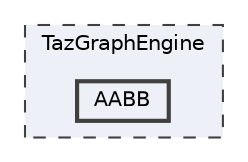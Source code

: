 digraph "/mnt/c/Users/lefte/Mujin/MastersThesis/Taz/TazGraph/TazGraphEngine/AABB"
{
 // LATEX_PDF_SIZE
  bgcolor="transparent";
  edge [fontname=Helvetica,fontsize=10,labelfontname=Helvetica,labelfontsize=10];
  node [fontname=Helvetica,fontsize=10,shape=box,height=0.2,width=0.4];
  compound=true
  subgraph clusterdir_b651ad071ea0015b9e78c24c646b3ca0 {
    graph [ bgcolor="#edf0f7", pencolor="grey25", label="TazGraphEngine", fontname=Helvetica,fontsize=10 style="filled,dashed", URL="dir_b651ad071ea0015b9e78c24c646b3ca0.html",tooltip=""]
  dir_24a86d341751c278cb139be3d02a860e [label="AABB", fillcolor="#edf0f7", color="grey25", style="filled,bold", URL="dir_24a86d341751c278cb139be3d02a860e.html",tooltip=""];
  }
}
